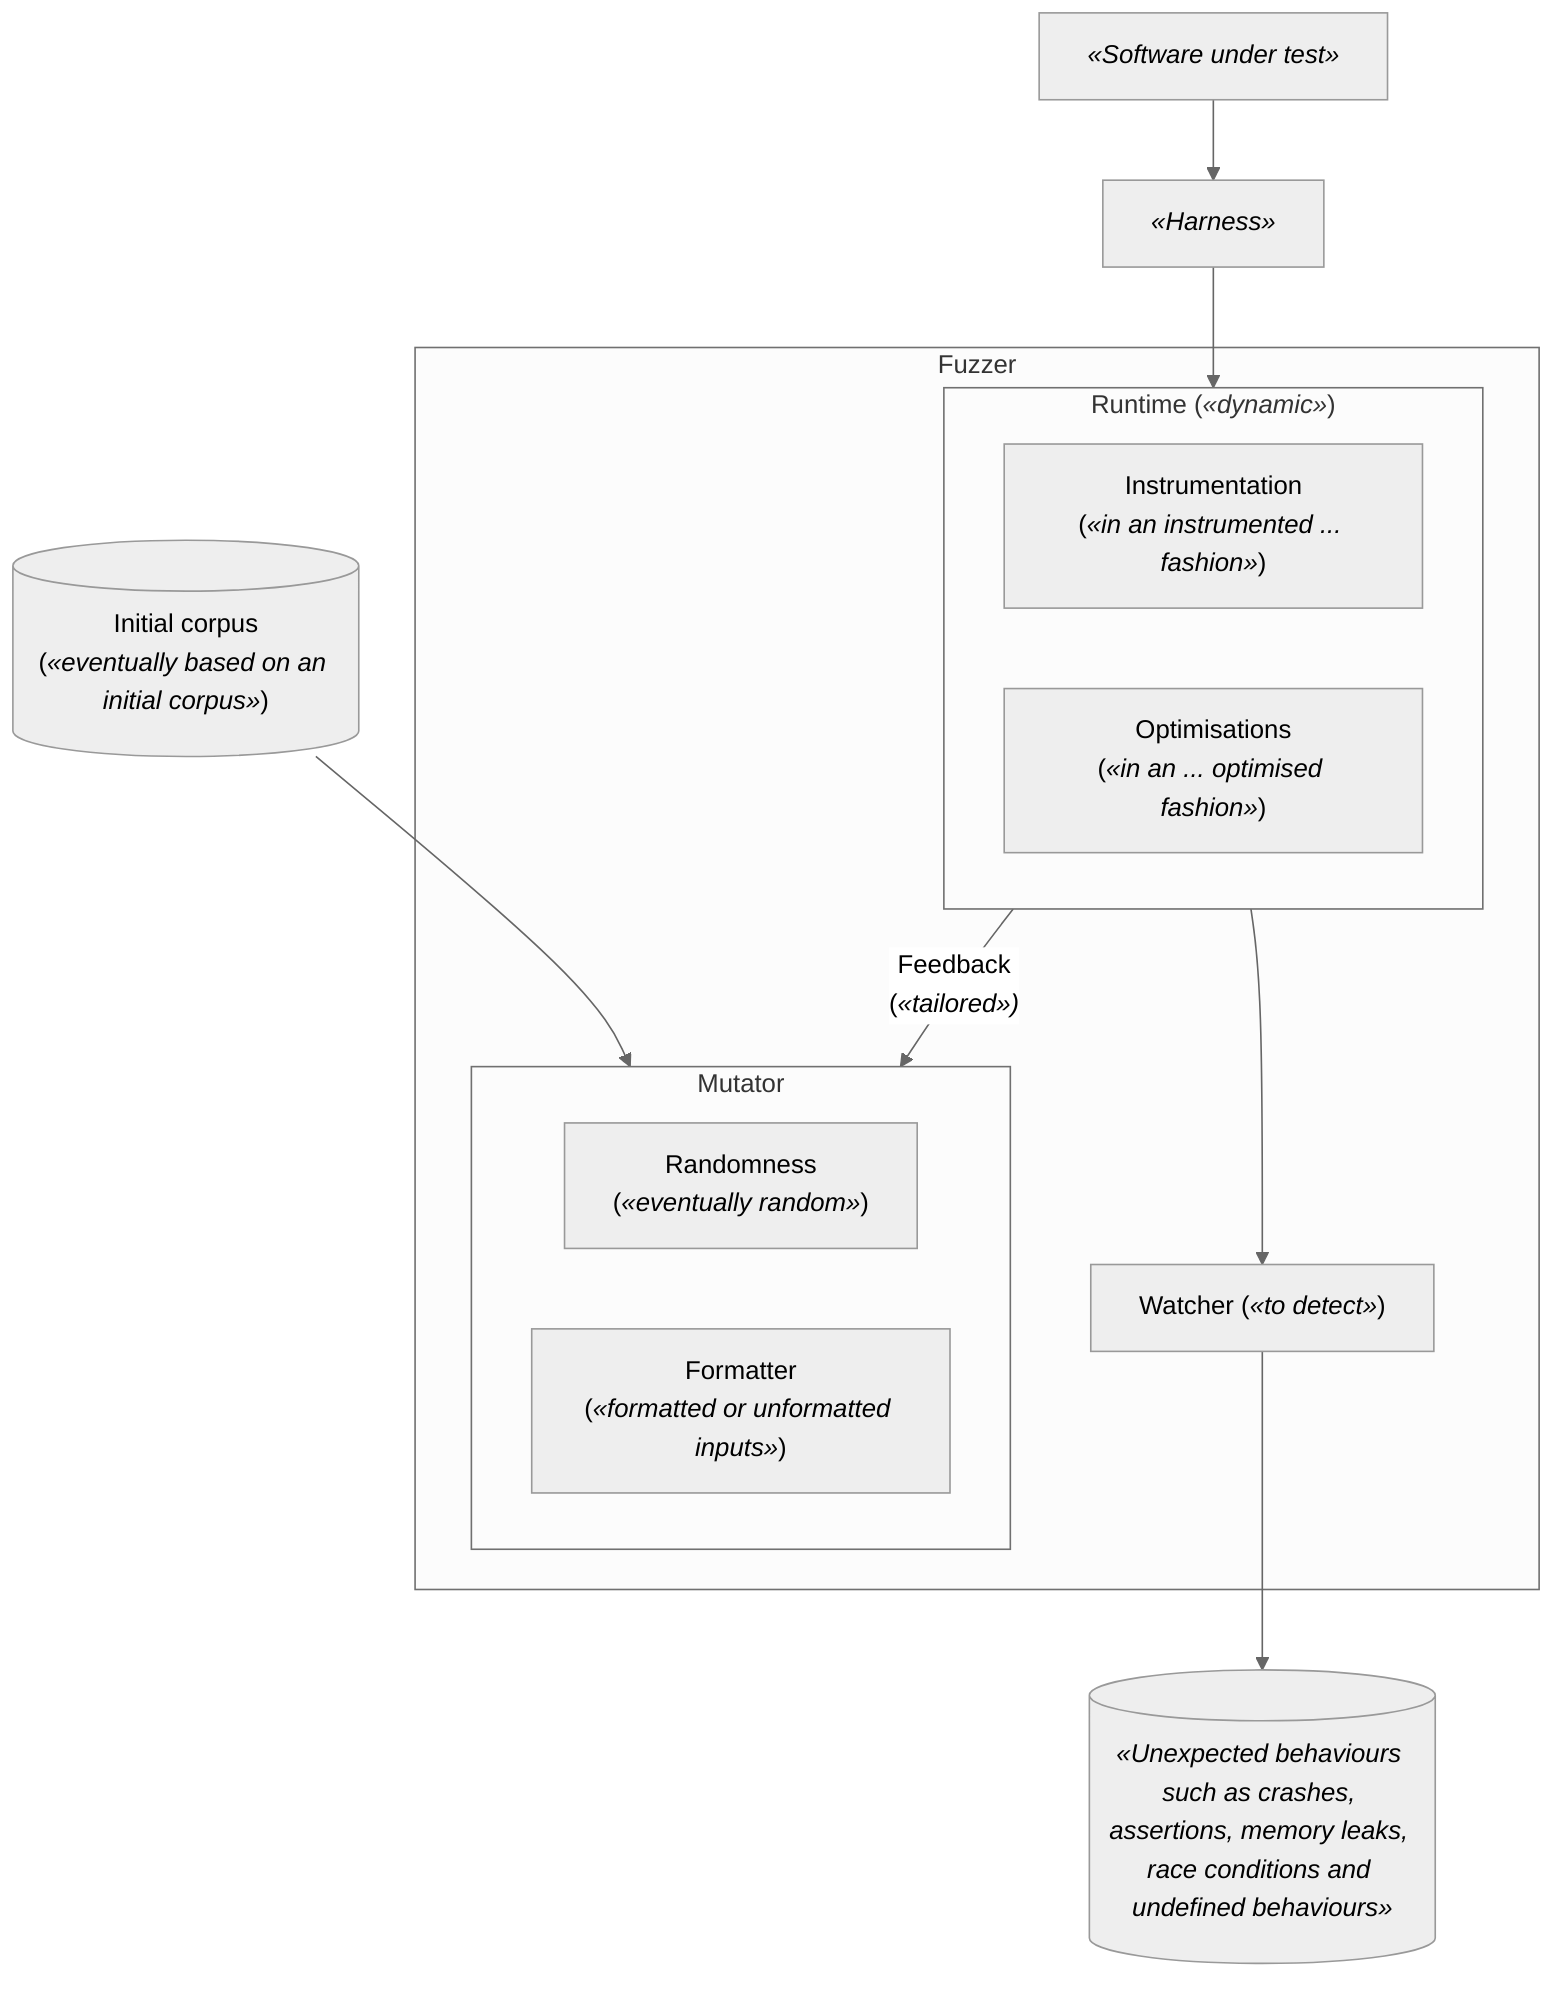 %%{init: {"theme": "neutral", "flowchart": {"htmlLabels": true}}}%%

flowchart TD
    subgraph "Fuzzer"
        subgraph runtime["Runtime (<i>«dynamic»</i>)"]
            instrumentation["Instrumentation<br/>(<i>«in an instrumented ... fashion»</i>)"]
            optimisation["Optimisations<br/>(<i>«in an ... optimised fashion»</i>)"]
        end

        subgraph mutator["Mutator"]
            randomness["Randomness<br/>(<i>«eventually random»</i>)"]
            formatter["Formatter<br/>(<i>«formatted or unformatted inputs»</i>)"]
        end

        runtime -- Feedback<br/>(<i>«tailored»)</i> --> mutator

        runtime -->
        watcher["Watcher (<i>«to detect»</i>)"]
    
    end

    initial_corpus[("Initial corpus<br/>(<i>«eventually based on an initial corpus»</i>)")] --> mutator

    sut[<i>«Software under test»</i>] -->
    harness[<i>«Harness»</i>] --> runtime

    profit[("<i>«Unexpected behaviours such as crashes, assertions, memory leaks, race conditions and undefined behaviours»</i>")]

    watcher --> profit